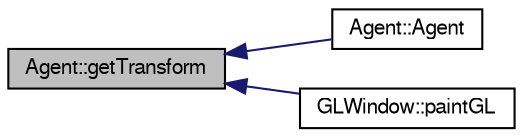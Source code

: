 digraph "Agent::getTransform"
{
  edge [fontname="FreeSans",fontsize="10",labelfontname="FreeSans",labelfontsize="10"];
  node [fontname="FreeSans",fontsize="10",shape=record];
  rankdir="LR";
  Node1 [label="Agent::getTransform",height=0.2,width=0.4,color="black", fillcolor="grey75", style="filled" fontcolor="black"];
  Node1 -> Node2 [dir="back",color="midnightblue",fontsize="10",style="solid",fontname="FreeSans"];
  Node2 [label="Agent::Agent",height=0.2,width=0.4,color="black", fillcolor="white", style="filled",URL="$class_agent.html#a645d19861c6c5ddfc0705e551b5582a0"];
  Node1 -> Node3 [dir="back",color="midnightblue",fontsize="10",style="solid",fontname="FreeSans"];
  Node3 [label="GLWindow::paintGL",height=0.2,width=0.4,color="black", fillcolor="white", style="filled",URL="$class_g_l_window.html#a9bd2503dd5f812c10a9481f22ecd3403",tooltip="Render the current content of the OpenGL window. "];
}
